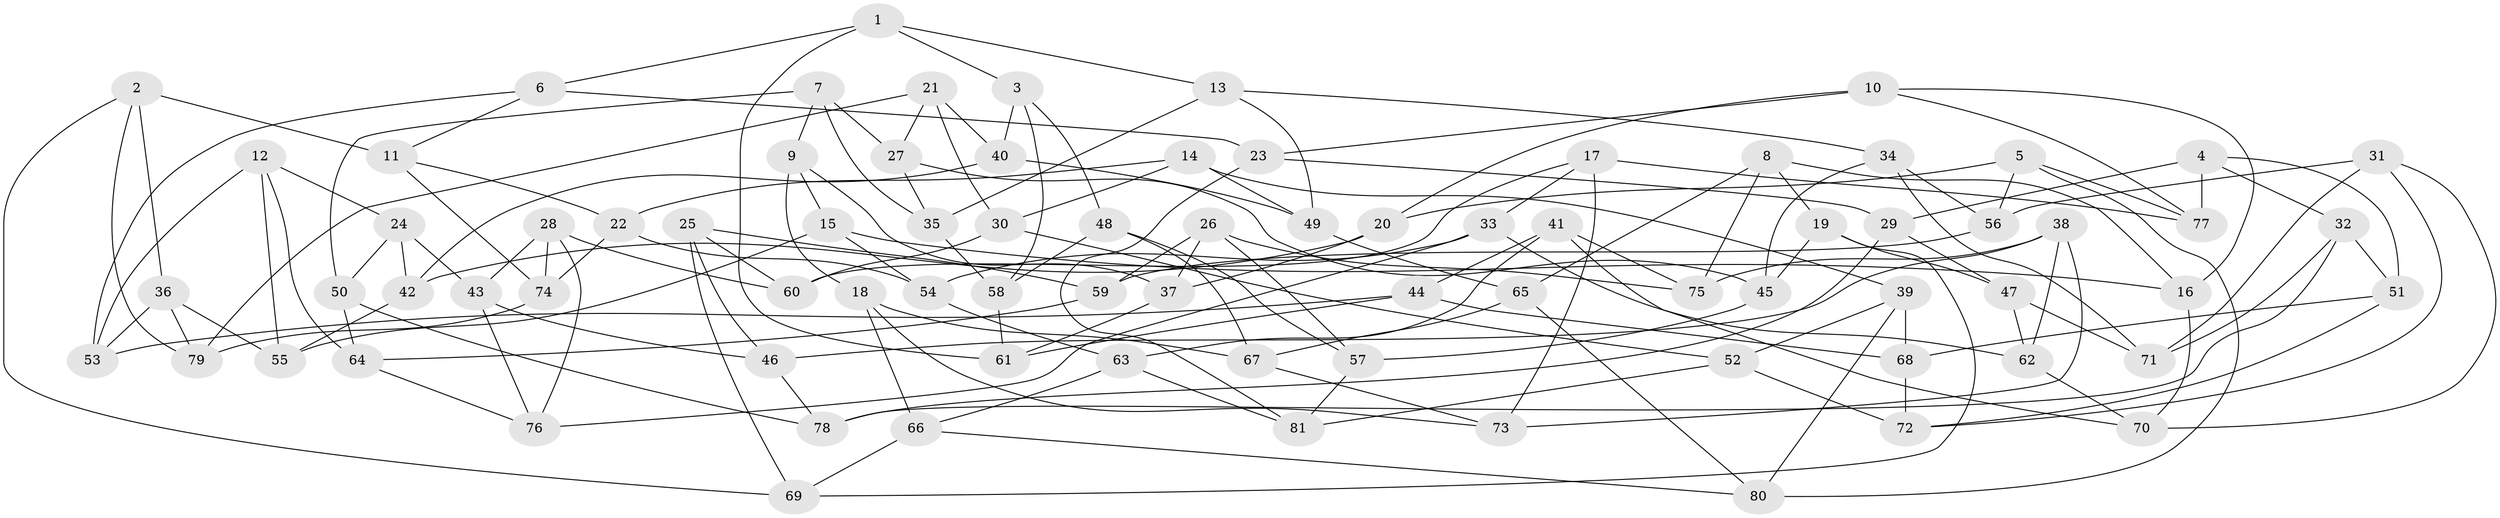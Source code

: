 // Generated by graph-tools (version 1.1) at 2025/50/03/09/25 03:50:45]
// undirected, 81 vertices, 162 edges
graph export_dot {
graph [start="1"]
  node [color=gray90,style=filled];
  1;
  2;
  3;
  4;
  5;
  6;
  7;
  8;
  9;
  10;
  11;
  12;
  13;
  14;
  15;
  16;
  17;
  18;
  19;
  20;
  21;
  22;
  23;
  24;
  25;
  26;
  27;
  28;
  29;
  30;
  31;
  32;
  33;
  34;
  35;
  36;
  37;
  38;
  39;
  40;
  41;
  42;
  43;
  44;
  45;
  46;
  47;
  48;
  49;
  50;
  51;
  52;
  53;
  54;
  55;
  56;
  57;
  58;
  59;
  60;
  61;
  62;
  63;
  64;
  65;
  66;
  67;
  68;
  69;
  70;
  71;
  72;
  73;
  74;
  75;
  76;
  77;
  78;
  79;
  80;
  81;
  1 -- 61;
  1 -- 6;
  1 -- 13;
  1 -- 3;
  2 -- 79;
  2 -- 11;
  2 -- 69;
  2 -- 36;
  3 -- 48;
  3 -- 58;
  3 -- 40;
  4 -- 77;
  4 -- 32;
  4 -- 29;
  4 -- 51;
  5 -- 20;
  5 -- 56;
  5 -- 77;
  5 -- 80;
  6 -- 53;
  6 -- 23;
  6 -- 11;
  7 -- 35;
  7 -- 27;
  7 -- 9;
  7 -- 50;
  8 -- 19;
  8 -- 75;
  8 -- 16;
  8 -- 65;
  9 -- 37;
  9 -- 18;
  9 -- 15;
  10 -- 20;
  10 -- 23;
  10 -- 77;
  10 -- 16;
  11 -- 74;
  11 -- 22;
  12 -- 64;
  12 -- 55;
  12 -- 53;
  12 -- 24;
  13 -- 34;
  13 -- 35;
  13 -- 49;
  14 -- 49;
  14 -- 22;
  14 -- 39;
  14 -- 30;
  15 -- 55;
  15 -- 16;
  15 -- 54;
  16 -- 70;
  17 -- 77;
  17 -- 73;
  17 -- 60;
  17 -- 33;
  18 -- 73;
  18 -- 67;
  18 -- 66;
  19 -- 69;
  19 -- 47;
  19 -- 45;
  20 -- 42;
  20 -- 37;
  21 -- 30;
  21 -- 40;
  21 -- 79;
  21 -- 27;
  22 -- 54;
  22 -- 74;
  23 -- 29;
  23 -- 81;
  24 -- 43;
  24 -- 42;
  24 -- 50;
  25 -- 60;
  25 -- 69;
  25 -- 59;
  25 -- 46;
  26 -- 59;
  26 -- 37;
  26 -- 75;
  26 -- 57;
  27 -- 35;
  27 -- 45;
  28 -- 74;
  28 -- 43;
  28 -- 60;
  28 -- 76;
  29 -- 47;
  29 -- 78;
  30 -- 52;
  30 -- 60;
  31 -- 71;
  31 -- 72;
  31 -- 56;
  31 -- 70;
  32 -- 51;
  32 -- 71;
  32 -- 78;
  33 -- 62;
  33 -- 54;
  33 -- 76;
  34 -- 56;
  34 -- 71;
  34 -- 45;
  35 -- 58;
  36 -- 79;
  36 -- 55;
  36 -- 53;
  37 -- 61;
  38 -- 62;
  38 -- 46;
  38 -- 73;
  38 -- 75;
  39 -- 52;
  39 -- 68;
  39 -- 80;
  40 -- 42;
  40 -- 49;
  41 -- 44;
  41 -- 63;
  41 -- 70;
  41 -- 75;
  42 -- 55;
  43 -- 76;
  43 -- 46;
  44 -- 61;
  44 -- 68;
  44 -- 53;
  45 -- 57;
  46 -- 78;
  47 -- 62;
  47 -- 71;
  48 -- 58;
  48 -- 67;
  48 -- 57;
  49 -- 65;
  50 -- 64;
  50 -- 78;
  51 -- 68;
  51 -- 72;
  52 -- 72;
  52 -- 81;
  54 -- 63;
  56 -- 59;
  57 -- 81;
  58 -- 61;
  59 -- 64;
  62 -- 70;
  63 -- 81;
  63 -- 66;
  64 -- 76;
  65 -- 67;
  65 -- 80;
  66 -- 80;
  66 -- 69;
  67 -- 73;
  68 -- 72;
  74 -- 79;
}
